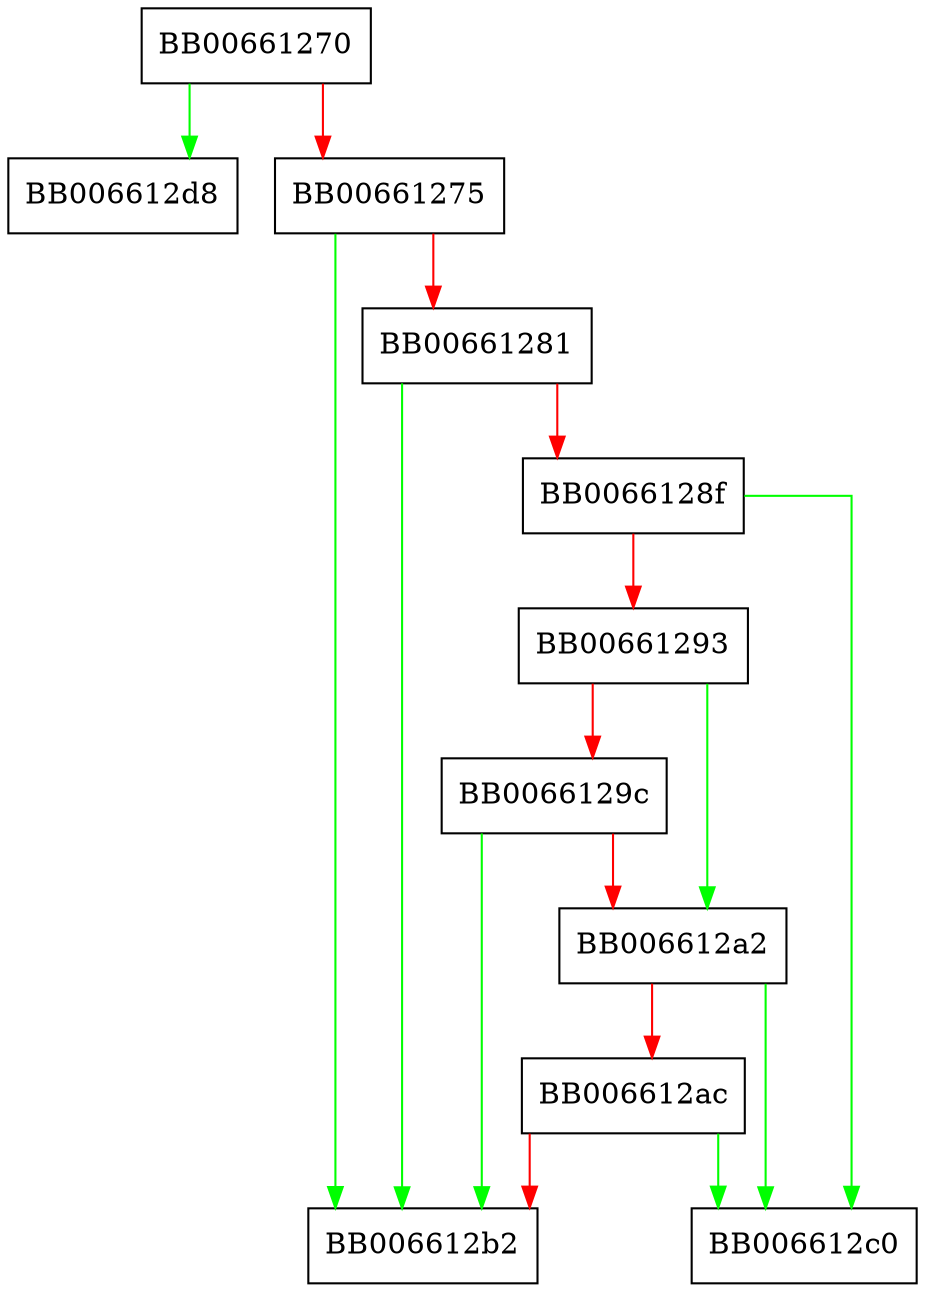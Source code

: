 digraph X509v3_asid_validate_resource_set {
  node [shape="box"];
  graph [splines=ortho];
  BB00661270 -> BB006612d8 [color="green"];
  BB00661270 -> BB00661275 [color="red"];
  BB00661275 -> BB006612b2 [color="green"];
  BB00661275 -> BB00661281 [color="red"];
  BB00661281 -> BB006612b2 [color="green"];
  BB00661281 -> BB0066128f [color="red"];
  BB0066128f -> BB006612c0 [color="green"];
  BB0066128f -> BB00661293 [color="red"];
  BB00661293 -> BB006612a2 [color="green"];
  BB00661293 -> BB0066129c [color="red"];
  BB0066129c -> BB006612b2 [color="green"];
  BB0066129c -> BB006612a2 [color="red"];
  BB006612a2 -> BB006612c0 [color="green"];
  BB006612a2 -> BB006612ac [color="red"];
  BB006612ac -> BB006612c0 [color="green"];
  BB006612ac -> BB006612b2 [color="red"];
}